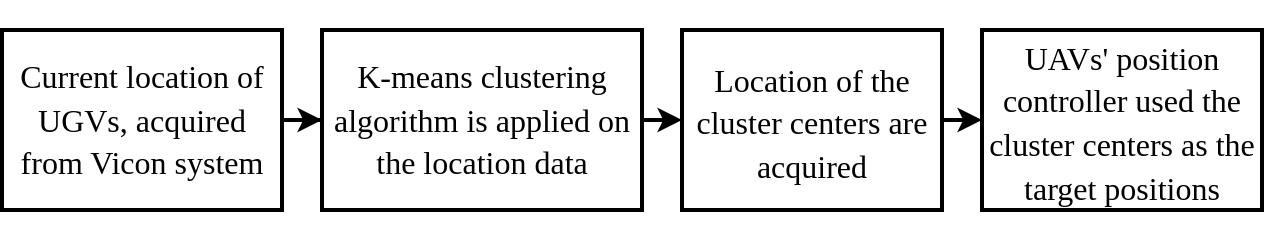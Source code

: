 <mxfile version="12.6.5" type="device"><diagram id="SBzvQmJ0Hw6WS9oO8XS7" name="Page-1"><mxGraphModel dx="2258" dy="928" grid="1" gridSize="10" guides="1" tooltips="1" connect="1" arrows="1" fold="1" page="1" pageScale="1" pageWidth="850" pageHeight="1100" math="0" shadow="0"><root><mxCell id="0"/><mxCell id="1" parent="0"/><mxCell id="LX-KC6wT47VBDORvxNk1-12" style="edgeStyle=orthogonalEdgeStyle;rounded=0;orthogonalLoop=1;jettySize=auto;html=1;exitX=1;exitY=0.5;exitDx=0;exitDy=0;strokeWidth=2;" parent="1" source="LX-KC6wT47VBDORvxNk1-1" target="LX-KC6wT47VBDORvxNk1-2" edge="1"><mxGeometry relative="1" as="geometry"/></mxCell><mxCell id="LX-KC6wT47VBDORvxNk1-1" value="&lt;h2&gt;&lt;font face=&quot;Times New Roman&quot; style=&quot;font-weight: normal ; font-size: 16px&quot;&gt;Current location of UGVs, acquired from Vicon system&lt;/font&gt;&lt;/h2&gt;" style="rounded=0;whiteSpace=wrap;html=1;strokeWidth=2;" parent="1" vertex="1"><mxGeometry x="-100" y="30" width="140" height="90" as="geometry"/></mxCell><mxCell id="LX-KC6wT47VBDORvxNk1-11" style="edgeStyle=orthogonalEdgeStyle;rounded=0;orthogonalLoop=1;jettySize=auto;html=1;exitX=1;exitY=0.5;exitDx=0;exitDy=0;entryX=0;entryY=0.5;entryDx=0;entryDy=0;strokeWidth=2;" parent="1" source="LX-KC6wT47VBDORvxNk1-2" target="LX-KC6wT47VBDORvxNk1-4" edge="1"><mxGeometry relative="1" as="geometry"/></mxCell><mxCell id="LX-KC6wT47VBDORvxNk1-2" value="&lt;h2&gt;&lt;/h2&gt;&lt;h2&gt;&lt;font face=&quot;Times New Roman&quot; style=&quot;font-weight: normal ; font-size: 16px&quot;&gt;K-means clustering algorithm is applied on the location data&lt;/font&gt;&lt;/h2&gt;" style="rounded=0;whiteSpace=wrap;html=1;strokeWidth=2;" parent="1" vertex="1"><mxGeometry x="60" y="30" width="160" height="90" as="geometry"/></mxCell><mxCell id="n03fPplZdcMm2ePoFri8-2" style="edgeStyle=orthogonalEdgeStyle;rounded=0;orthogonalLoop=1;jettySize=auto;html=1;exitX=1;exitY=0.5;exitDx=0;exitDy=0;entryX=0;entryY=0.5;entryDx=0;entryDy=0;strokeWidth=2;" parent="1" source="LX-KC6wT47VBDORvxNk1-4" target="LX-KC6wT47VBDORvxNk1-5" edge="1"><mxGeometry relative="1" as="geometry"/></mxCell><mxCell id="LX-KC6wT47VBDORvxNk1-4" value="&lt;h2&gt;&lt;p align=&quot;center&quot;&gt;&lt;/p&gt;&lt;/h2&gt;&lt;h2&gt;&lt;span style=&quot;font-weight: normal&quot;&gt;&lt;font face=&quot;Times New Roman&quot; style=&quot;font-size: 16px&quot;&gt;Location of the cluster centers are acquired&lt;/font&gt;&lt;/span&gt;&lt;/h2&gt;" style="rounded=0;whiteSpace=wrap;html=1;strokeWidth=2;" parent="1" vertex="1"><mxGeometry x="240" y="30" width="130" height="90" as="geometry"/></mxCell><mxCell id="LX-KC6wT47VBDORvxNk1-5" value="&lt;h2&gt;&lt;p align=&quot;center&quot;&gt;&lt;/p&gt;&lt;/h2&gt;&lt;h2&gt;&lt;span style=&quot;font-weight: normal&quot;&gt;&lt;font face=&quot;Times New Roman&quot; style=&quot;font-size: 16px&quot;&gt;UAVs' position controller used the cluster centers as the target positions&lt;/font&gt;&lt;/span&gt;&lt;/h2&gt;" style="rounded=0;whiteSpace=wrap;html=1;strokeWidth=2;" parent="1" vertex="1"><mxGeometry x="390" y="30" width="140" height="90" as="geometry"/></mxCell></root></mxGraphModel></diagram></mxfile>